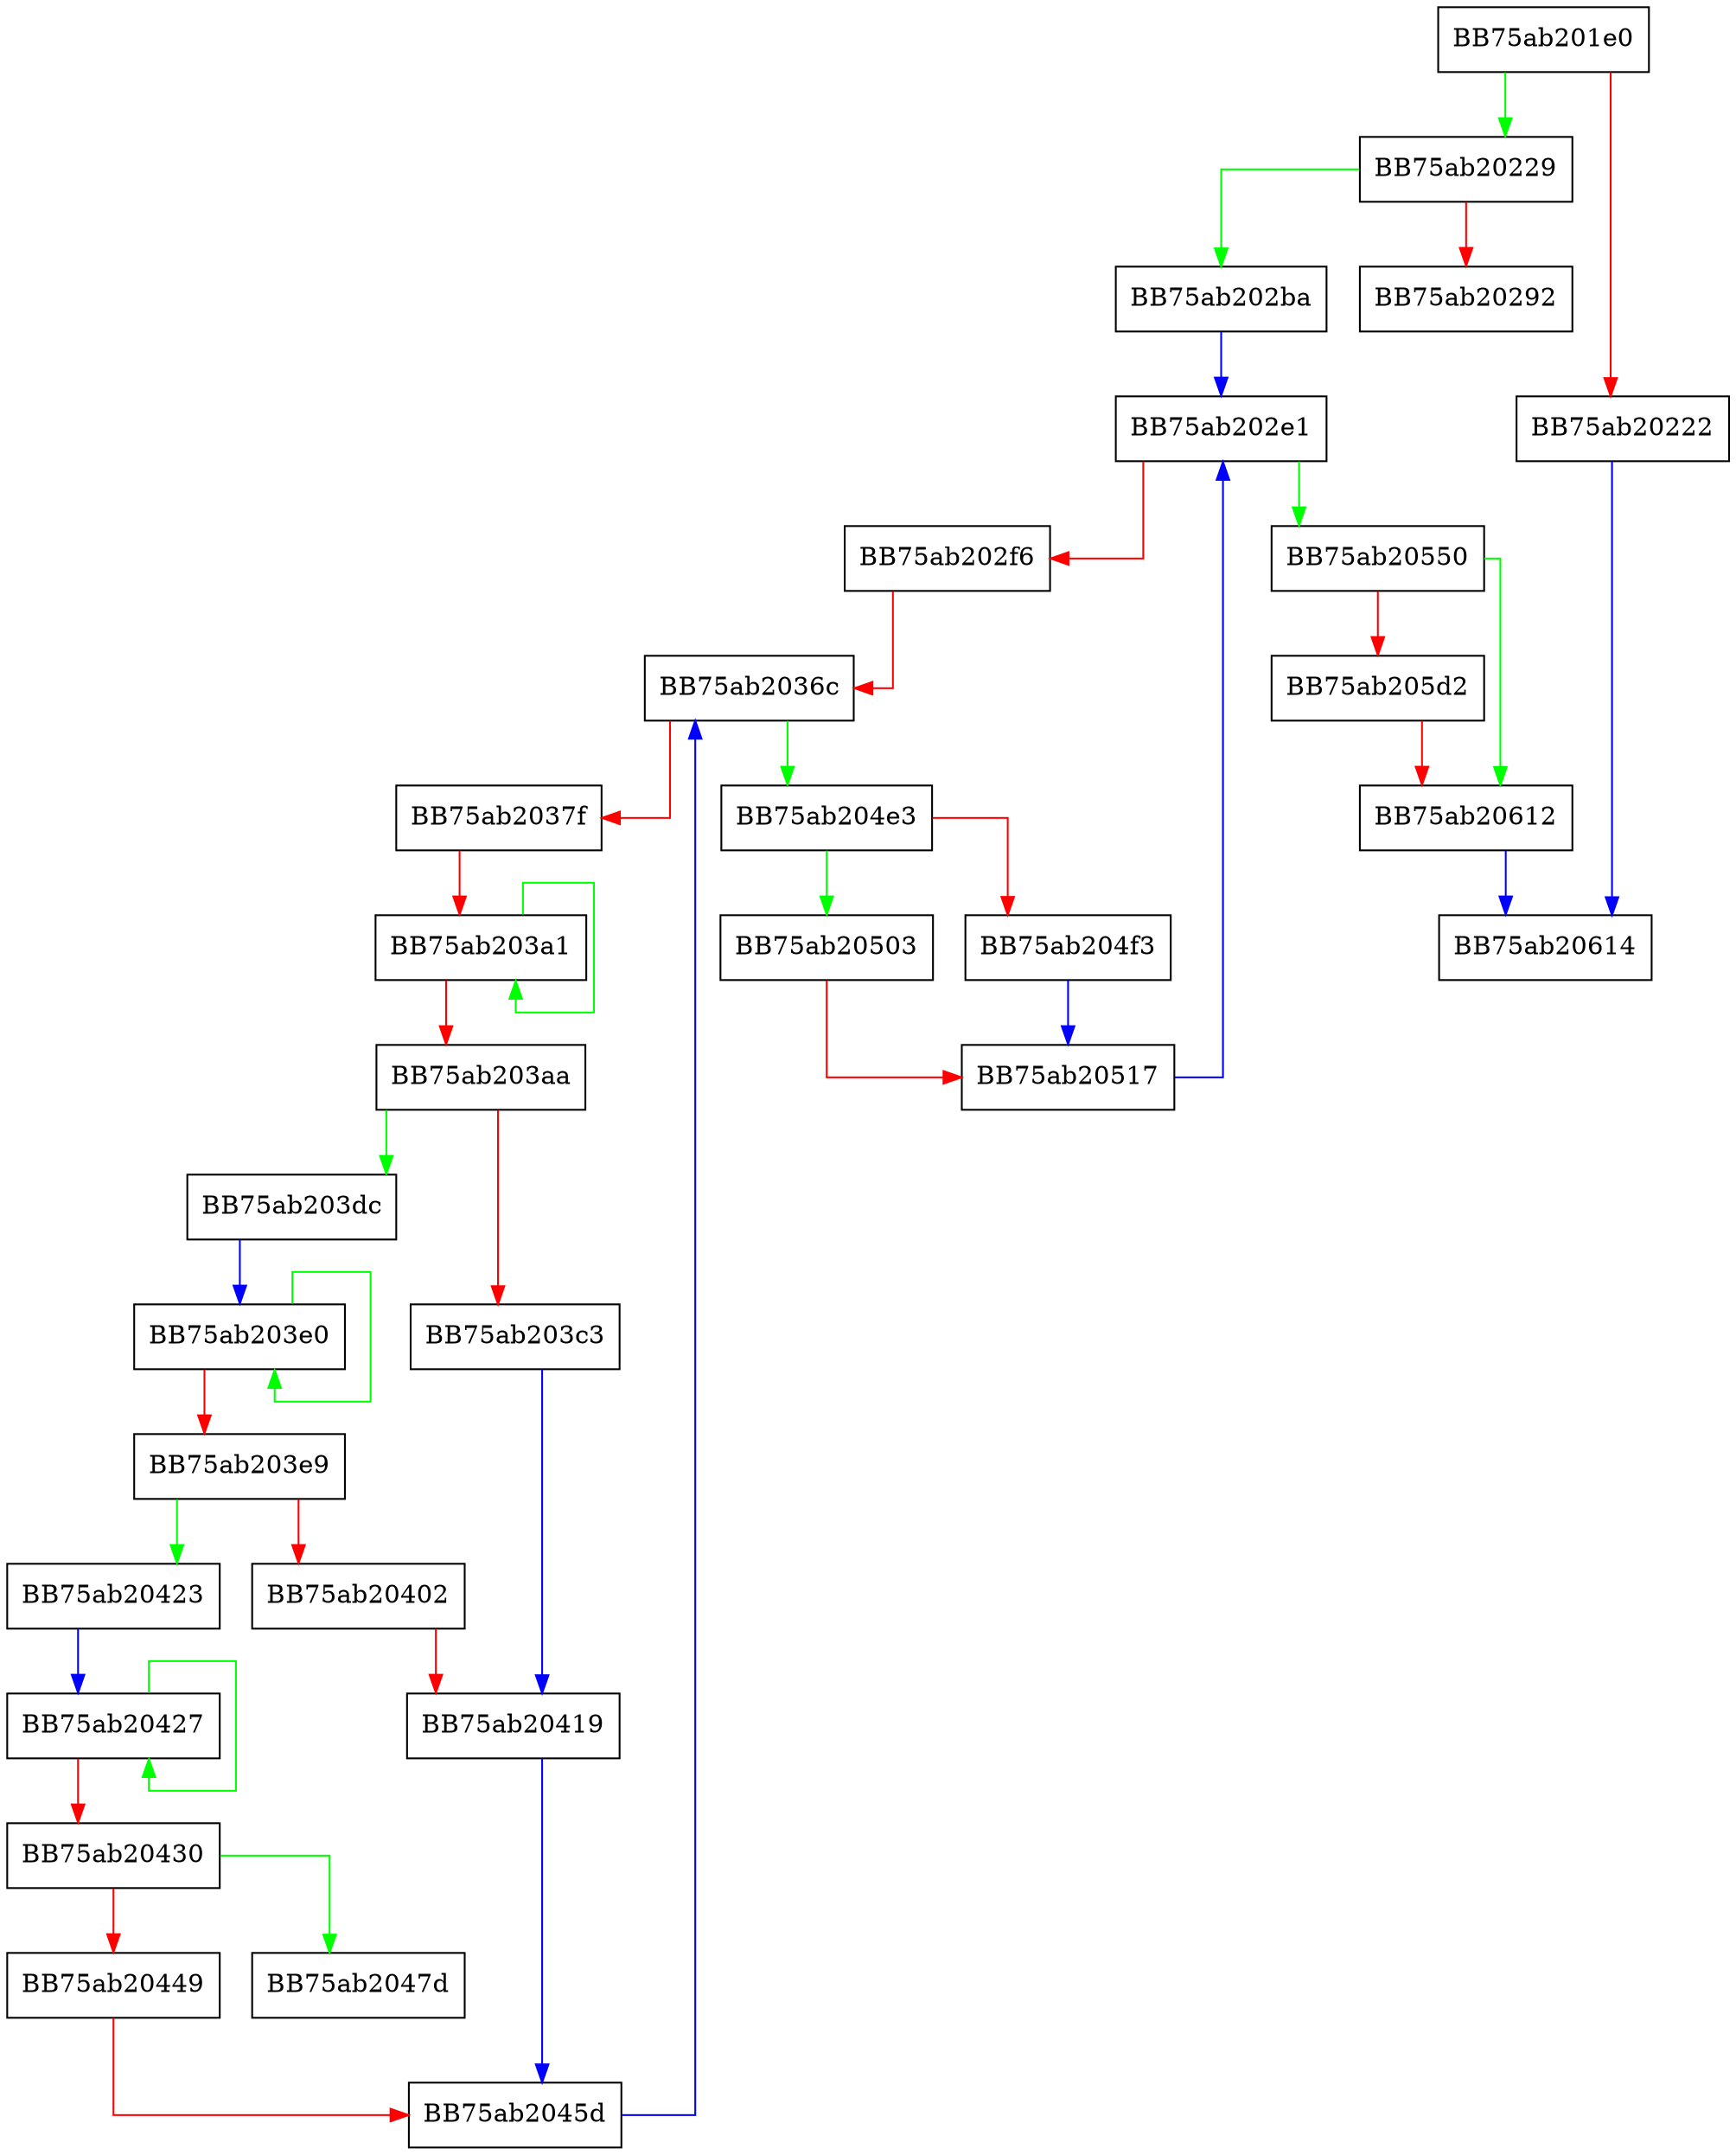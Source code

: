 digraph RollingQueueCreatePopulatedNamespaced {
  node [shape="box"];
  graph [splines=ortho];
  BB75ab201e0 -> BB75ab20229 [color="green"];
  BB75ab201e0 -> BB75ab20222 [color="red"];
  BB75ab20222 -> BB75ab20614 [color="blue"];
  BB75ab20229 -> BB75ab202ba [color="green"];
  BB75ab20229 -> BB75ab20292 [color="red"];
  BB75ab202ba -> BB75ab202e1 [color="blue"];
  BB75ab202e1 -> BB75ab20550 [color="green"];
  BB75ab202e1 -> BB75ab202f6 [color="red"];
  BB75ab202f6 -> BB75ab2036c [color="red"];
  BB75ab2036c -> BB75ab204e3 [color="green"];
  BB75ab2036c -> BB75ab2037f [color="red"];
  BB75ab2037f -> BB75ab203a1 [color="red"];
  BB75ab203a1 -> BB75ab203a1 [color="green"];
  BB75ab203a1 -> BB75ab203aa [color="red"];
  BB75ab203aa -> BB75ab203dc [color="green"];
  BB75ab203aa -> BB75ab203c3 [color="red"];
  BB75ab203c3 -> BB75ab20419 [color="blue"];
  BB75ab203dc -> BB75ab203e0 [color="blue"];
  BB75ab203e0 -> BB75ab203e0 [color="green"];
  BB75ab203e0 -> BB75ab203e9 [color="red"];
  BB75ab203e9 -> BB75ab20423 [color="green"];
  BB75ab203e9 -> BB75ab20402 [color="red"];
  BB75ab20402 -> BB75ab20419 [color="red"];
  BB75ab20419 -> BB75ab2045d [color="blue"];
  BB75ab20423 -> BB75ab20427 [color="blue"];
  BB75ab20427 -> BB75ab20427 [color="green"];
  BB75ab20427 -> BB75ab20430 [color="red"];
  BB75ab20430 -> BB75ab2047d [color="green"];
  BB75ab20430 -> BB75ab20449 [color="red"];
  BB75ab20449 -> BB75ab2045d [color="red"];
  BB75ab2045d -> BB75ab2036c [color="blue"];
  BB75ab204e3 -> BB75ab20503 [color="green"];
  BB75ab204e3 -> BB75ab204f3 [color="red"];
  BB75ab204f3 -> BB75ab20517 [color="blue"];
  BB75ab20503 -> BB75ab20517 [color="red"];
  BB75ab20517 -> BB75ab202e1 [color="blue"];
  BB75ab20550 -> BB75ab20612 [color="green"];
  BB75ab20550 -> BB75ab205d2 [color="red"];
  BB75ab205d2 -> BB75ab20612 [color="red"];
  BB75ab20612 -> BB75ab20614 [color="blue"];
}